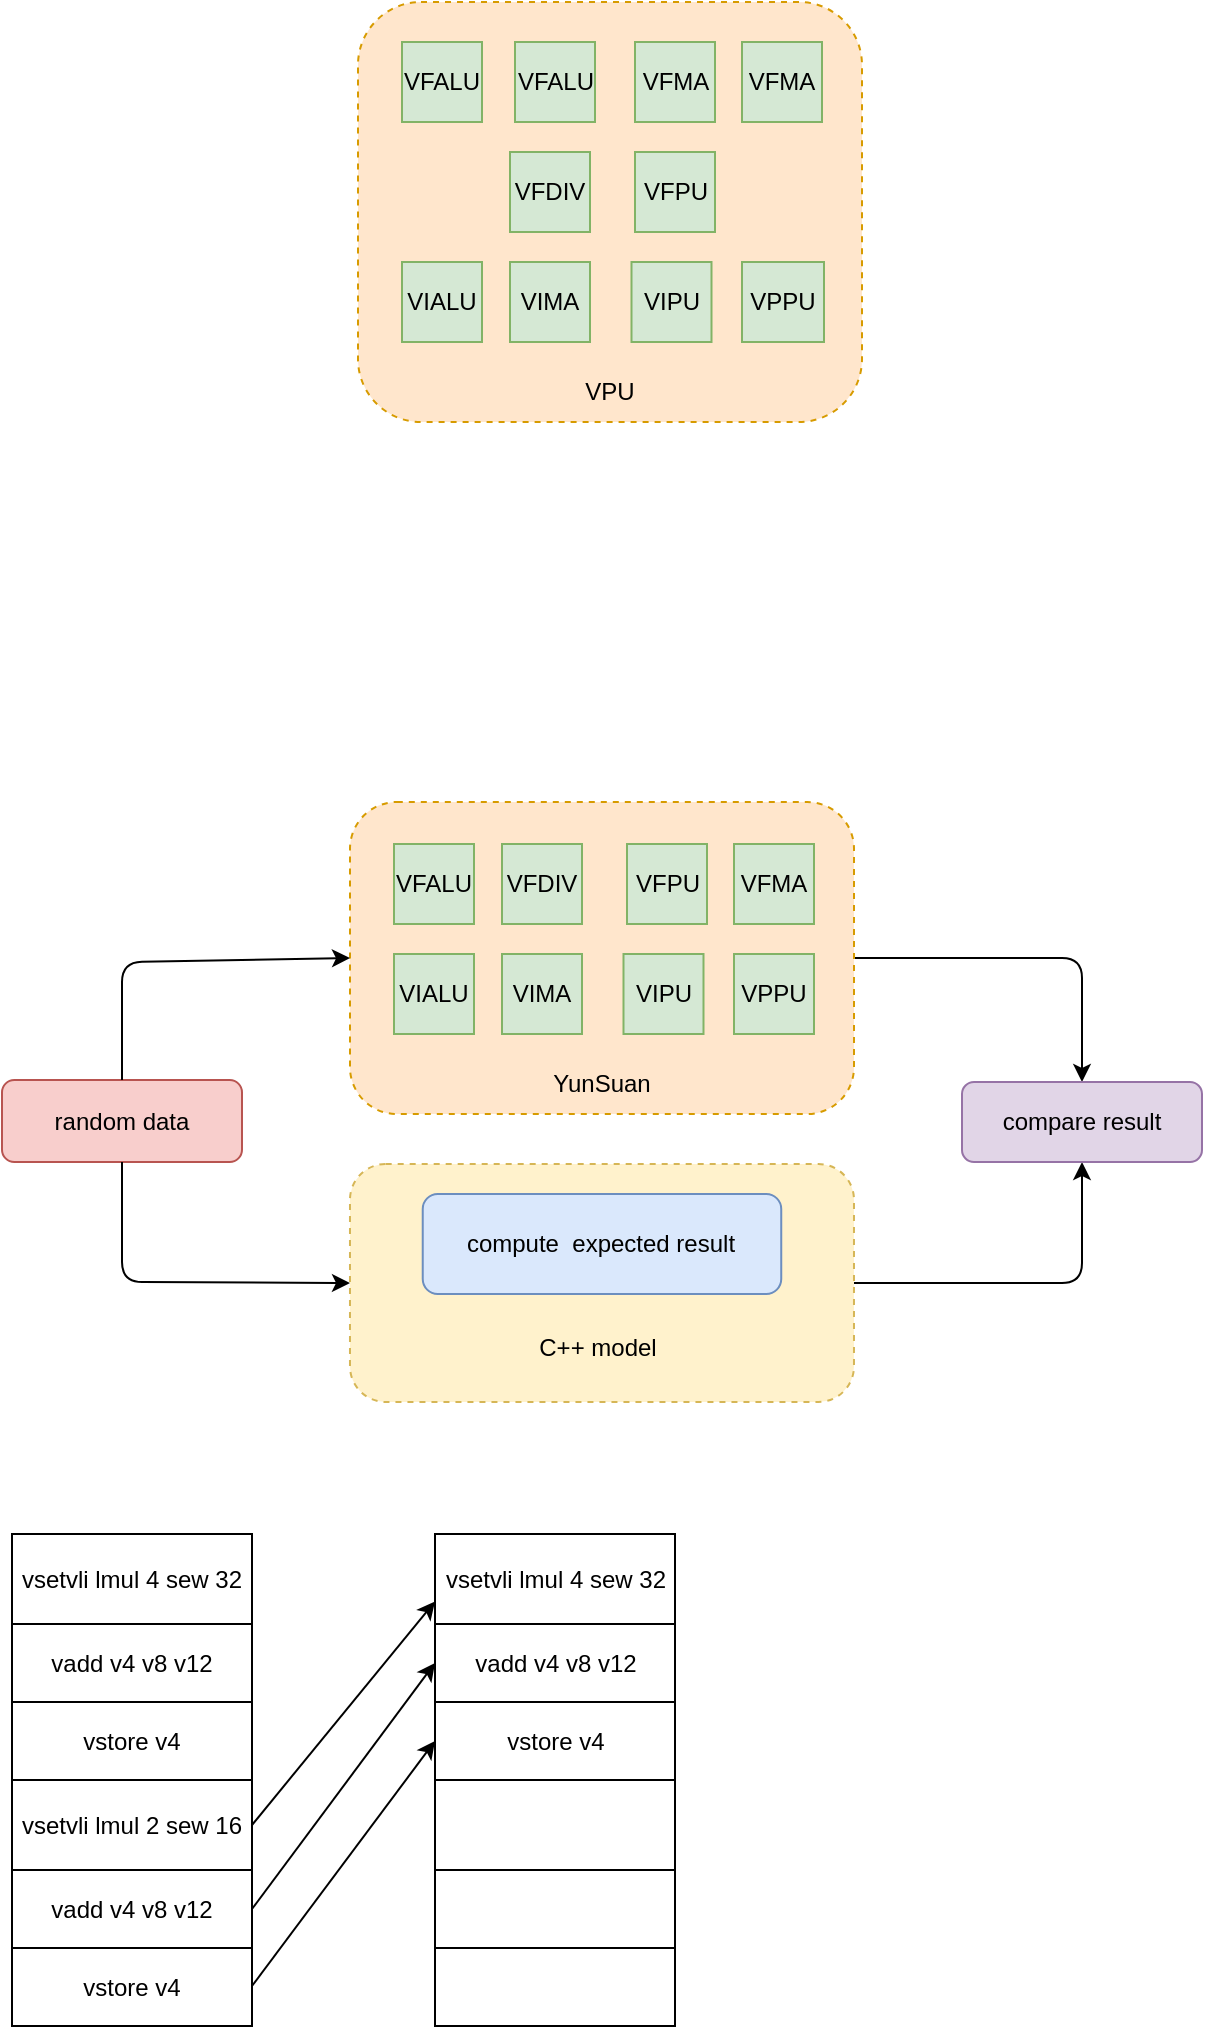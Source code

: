<mxfile version="24.2.1" type="github">
  <diagram name="第 1 页" id="Oki1IA0zw3A5-vE7QpgQ">
    <mxGraphModel dx="887" dy="314" grid="0" gridSize="10" guides="1" tooltips="1" connect="1" arrows="1" fold="1" page="0" pageScale="1" pageWidth="827" pageHeight="1169" math="0" shadow="0">
      <root>
        <mxCell id="0" />
        <mxCell id="1" parent="0" />
        <mxCell id="VAKV18nR_7jjT1aeklaL-22" style="edgeStyle=orthogonalEdgeStyle;rounded=1;orthogonalLoop=1;jettySize=auto;html=1;exitX=1;exitY=0.5;exitDx=0;exitDy=0;entryX=0.5;entryY=1;entryDx=0;entryDy=0;" parent="1" source="VAKV18nR_7jjT1aeklaL-18" target="VAKV18nR_7jjT1aeklaL-15" edge="1">
          <mxGeometry relative="1" as="geometry" />
        </mxCell>
        <mxCell id="VAKV18nR_7jjT1aeklaL-18" value="" style="rounded=1;whiteSpace=wrap;html=1;dashed=1;fillColor=#fff2cc;strokeColor=#d6b656;" parent="1" vertex="1">
          <mxGeometry x="293.99" y="1081" width="252" height="119" as="geometry" />
        </mxCell>
        <mxCell id="br5jwE6Wy5O4HMgTYWSF-1" value="" style="rounded=1;whiteSpace=wrap;html=1;dashed=1;fillColor=#ffe6cc;strokeColor=#d79b00;" parent="1" vertex="1">
          <mxGeometry x="298" y="500" width="252" height="210" as="geometry" />
        </mxCell>
        <mxCell id="br5jwE6Wy5O4HMgTYWSF-2" value="VIMA" style="rounded=0;whiteSpace=wrap;html=1;fillColor=#d5e8d4;strokeColor=#82b366;" parent="1" vertex="1">
          <mxGeometry x="374" y="630" width="40" height="40" as="geometry" />
        </mxCell>
        <mxCell id="br5jwE6Wy5O4HMgTYWSF-3" value="VFMA" style="rounded=0;whiteSpace=wrap;html=1;fillColor=#d5e8d4;strokeColor=#82b366;" parent="1" vertex="1">
          <mxGeometry x="436.5" y="520" width="40" height="40" as="geometry" />
        </mxCell>
        <mxCell id="br5jwE6Wy5O4HMgTYWSF-4" value="VPU" style="text;html=1;strokeColor=none;fillColor=none;align=center;verticalAlign=middle;whiteSpace=wrap;rounded=0;" parent="1" vertex="1">
          <mxGeometry x="394" y="680" width="60" height="30" as="geometry" />
        </mxCell>
        <mxCell id="br5jwE6Wy5O4HMgTYWSF-5" value="VFALU" style="rounded=0;whiteSpace=wrap;html=1;fillColor=#d5e8d4;strokeColor=#82b366;" parent="1" vertex="1">
          <mxGeometry x="320" y="520" width="40" height="40" as="geometry" />
        </mxCell>
        <mxCell id="br5jwE6Wy5O4HMgTYWSF-6" value="VFMA" style="rounded=0;whiteSpace=wrap;html=1;fillColor=#d5e8d4;strokeColor=#82b366;" parent="1" vertex="1">
          <mxGeometry x="490" y="520" width="40" height="40" as="geometry" />
        </mxCell>
        <mxCell id="br5jwE6Wy5O4HMgTYWSF-7" value="VFDIV" style="rounded=0;whiteSpace=wrap;html=1;fillColor=#d5e8d4;strokeColor=#82b366;" parent="1" vertex="1">
          <mxGeometry x="374" y="575" width="40" height="40" as="geometry" />
        </mxCell>
        <mxCell id="br5jwE6Wy5O4HMgTYWSF-8" value="VPPU" style="rounded=0;whiteSpace=wrap;html=1;fillColor=#d5e8d4;strokeColor=#82b366;" parent="1" vertex="1">
          <mxGeometry x="490" y="630" width="41" height="40" as="geometry" />
        </mxCell>
        <mxCell id="br5jwE6Wy5O4HMgTYWSF-9" value="VIPU" style="rounded=0;whiteSpace=wrap;html=1;fillColor=#d5e8d4;strokeColor=#82b366;" parent="1" vertex="1">
          <mxGeometry x="434.75" y="630" width="40" height="40" as="geometry" />
        </mxCell>
        <mxCell id="br5jwE6Wy5O4HMgTYWSF-10" value="VFALU" style="rounded=0;whiteSpace=wrap;html=1;fillColor=#d5e8d4;strokeColor=#82b366;" parent="1" vertex="1">
          <mxGeometry x="376.5" y="520" width="40" height="40" as="geometry" />
        </mxCell>
        <mxCell id="br5jwE6Wy5O4HMgTYWSF-11" value="VIALU" style="rounded=0;whiteSpace=wrap;html=1;fillColor=#d5e8d4;strokeColor=#82b366;" parent="1" vertex="1">
          <mxGeometry x="320" y="630" width="40" height="40" as="geometry" />
        </mxCell>
        <mxCell id="br5jwE6Wy5O4HMgTYWSF-15" value="VFPU" style="rounded=0;whiteSpace=wrap;html=1;fillColor=#d5e8d4;strokeColor=#82b366;" parent="1" vertex="1">
          <mxGeometry x="436.5" y="575" width="40" height="40" as="geometry" />
        </mxCell>
        <mxCell id="VAKV18nR_7jjT1aeklaL-23" style="edgeStyle=orthogonalEdgeStyle;rounded=1;orthogonalLoop=1;jettySize=auto;html=1;exitX=1;exitY=0.5;exitDx=0;exitDy=0;entryX=0.5;entryY=0;entryDx=0;entryDy=0;" parent="1" source="VAKV18nR_7jjT1aeklaL-1" target="VAKV18nR_7jjT1aeklaL-15" edge="1">
          <mxGeometry relative="1" as="geometry" />
        </mxCell>
        <mxCell id="VAKV18nR_7jjT1aeklaL-1" value="" style="rounded=1;whiteSpace=wrap;html=1;dashed=1;fillColor=#ffe6cc;strokeColor=#d79b00;" parent="1" vertex="1">
          <mxGeometry x="294" y="900" width="252" height="156" as="geometry" />
        </mxCell>
        <mxCell id="VAKV18nR_7jjT1aeklaL-2" value="VIMA" style="rounded=0;whiteSpace=wrap;html=1;fillColor=#d5e8d4;strokeColor=#82b366;" parent="1" vertex="1">
          <mxGeometry x="370" y="976" width="40" height="40" as="geometry" />
        </mxCell>
        <mxCell id="VAKV18nR_7jjT1aeklaL-4" value="YunSuan" style="text;html=1;strokeColor=none;fillColor=none;align=center;verticalAlign=middle;whiteSpace=wrap;rounded=0;" parent="1" vertex="1">
          <mxGeometry x="390" y="1026" width="60" height="30" as="geometry" />
        </mxCell>
        <mxCell id="VAKV18nR_7jjT1aeklaL-5" value="VFALU" style="rounded=0;whiteSpace=wrap;html=1;fillColor=#d5e8d4;strokeColor=#82b366;" parent="1" vertex="1">
          <mxGeometry x="316" y="921" width="40" height="40" as="geometry" />
        </mxCell>
        <mxCell id="VAKV18nR_7jjT1aeklaL-6" value="VFMA" style="rounded=0;whiteSpace=wrap;html=1;fillColor=#d5e8d4;strokeColor=#82b366;" parent="1" vertex="1">
          <mxGeometry x="486" y="921" width="40" height="40" as="geometry" />
        </mxCell>
        <mxCell id="VAKV18nR_7jjT1aeklaL-7" value="VFDIV" style="rounded=0;whiteSpace=wrap;html=1;fillColor=#d5e8d4;strokeColor=#82b366;" parent="1" vertex="1">
          <mxGeometry x="370" y="921" width="40" height="40" as="geometry" />
        </mxCell>
        <mxCell id="VAKV18nR_7jjT1aeklaL-8" value="VPPU" style="rounded=0;whiteSpace=wrap;html=1;fillColor=#d5e8d4;strokeColor=#82b366;" parent="1" vertex="1">
          <mxGeometry x="486" y="976" width="40" height="40" as="geometry" />
        </mxCell>
        <mxCell id="VAKV18nR_7jjT1aeklaL-9" value="VIPU" style="rounded=0;whiteSpace=wrap;html=1;fillColor=#d5e8d4;strokeColor=#82b366;" parent="1" vertex="1">
          <mxGeometry x="430.75" y="976" width="40" height="40" as="geometry" />
        </mxCell>
        <mxCell id="VAKV18nR_7jjT1aeklaL-11" value="VIALU" style="rounded=0;whiteSpace=wrap;html=1;fillColor=#d5e8d4;strokeColor=#82b366;" parent="1" vertex="1">
          <mxGeometry x="316" y="976" width="40" height="40" as="geometry" />
        </mxCell>
        <mxCell id="VAKV18nR_7jjT1aeklaL-12" value="VFPU" style="rounded=0;whiteSpace=wrap;html=1;fillColor=#d5e8d4;strokeColor=#82b366;" parent="1" vertex="1">
          <mxGeometry x="432.5" y="921" width="40" height="40" as="geometry" />
        </mxCell>
        <mxCell id="VAKV18nR_7jjT1aeklaL-13" value="random data" style="rounded=1;whiteSpace=wrap;html=1;fillColor=#f8cecc;strokeColor=#b85450;" parent="1" vertex="1">
          <mxGeometry x="120" y="1039" width="120" height="41" as="geometry" />
        </mxCell>
        <mxCell id="VAKV18nR_7jjT1aeklaL-14" value="compute &amp;nbsp;expected result" style="rounded=1;whiteSpace=wrap;html=1;fillColor=#dae8fc;strokeColor=#6c8ebf;" parent="1" vertex="1">
          <mxGeometry x="330.37" y="1096" width="179.25" height="50" as="geometry" />
        </mxCell>
        <mxCell id="VAKV18nR_7jjT1aeklaL-15" value="compare result" style="rounded=1;whiteSpace=wrap;html=1;fillColor=#e1d5e7;strokeColor=#9673a6;" parent="1" vertex="1">
          <mxGeometry x="600" y="1040" width="120" height="40" as="geometry" />
        </mxCell>
        <mxCell id="VAKV18nR_7jjT1aeklaL-19" value="C++ model" style="text;html=1;strokeColor=none;fillColor=none;align=center;verticalAlign=middle;whiteSpace=wrap;rounded=0;" parent="1" vertex="1">
          <mxGeometry x="384" y="1158" width="68" height="30" as="geometry" />
        </mxCell>
        <mxCell id="VAKV18nR_7jjT1aeklaL-20" value="" style="endArrow=classic;html=1;rounded=1;exitX=0.5;exitY=0;exitDx=0;exitDy=0;entryX=0;entryY=0.5;entryDx=0;entryDy=0;" parent="1" source="VAKV18nR_7jjT1aeklaL-13" target="VAKV18nR_7jjT1aeklaL-1" edge="1">
          <mxGeometry width="50" height="50" relative="1" as="geometry">
            <mxPoint x="380" y="1160" as="sourcePoint" />
            <mxPoint x="430" y="1110" as="targetPoint" />
            <Array as="points">
              <mxPoint x="180" y="980" />
            </Array>
          </mxGeometry>
        </mxCell>
        <mxCell id="VAKV18nR_7jjT1aeklaL-21" value="" style="endArrow=classic;html=1;rounded=1;exitX=0.5;exitY=1;exitDx=0;exitDy=0;entryX=0;entryY=0.5;entryDx=0;entryDy=0;" parent="1" source="VAKV18nR_7jjT1aeklaL-13" target="VAKV18nR_7jjT1aeklaL-18" edge="1">
          <mxGeometry width="50" height="50" relative="1" as="geometry">
            <mxPoint x="380" y="1160" as="sourcePoint" />
            <mxPoint x="430" y="1110" as="targetPoint" />
            <Array as="points">
              <mxPoint x="180" y="1140" />
            </Array>
          </mxGeometry>
        </mxCell>
        <mxCell id="N0mrf-yMHEW6Sfir7Ckb-1" value="vsetvli lmul 4 sew 32" style="rounded=0;whiteSpace=wrap;html=1;" vertex="1" parent="1">
          <mxGeometry x="125" y="1266" width="120" height="45" as="geometry" />
        </mxCell>
        <mxCell id="N0mrf-yMHEW6Sfir7Ckb-2" value="vadd v4 v8 v12" style="rounded=0;whiteSpace=wrap;html=1;" vertex="1" parent="1">
          <mxGeometry x="125" y="1311" width="120" height="39" as="geometry" />
        </mxCell>
        <mxCell id="N0mrf-yMHEW6Sfir7Ckb-3" value="vstore v4" style="rounded=0;whiteSpace=wrap;html=1;" vertex="1" parent="1">
          <mxGeometry x="125" y="1350" width="120" height="39" as="geometry" />
        </mxCell>
        <mxCell id="N0mrf-yMHEW6Sfir7Ckb-4" value="vsetvli lmul 2 sew 16" style="rounded=0;whiteSpace=wrap;html=1;" vertex="1" parent="1">
          <mxGeometry x="125" y="1389" width="120" height="45" as="geometry" />
        </mxCell>
        <mxCell id="N0mrf-yMHEW6Sfir7Ckb-5" value="vadd v4 v8 v12" style="rounded=0;whiteSpace=wrap;html=1;" vertex="1" parent="1">
          <mxGeometry x="125" y="1434" width="120" height="39" as="geometry" />
        </mxCell>
        <mxCell id="N0mrf-yMHEW6Sfir7Ckb-6" value="vstore v4" style="rounded=0;whiteSpace=wrap;html=1;" vertex="1" parent="1">
          <mxGeometry x="125" y="1473" width="120" height="39" as="geometry" />
        </mxCell>
        <mxCell id="N0mrf-yMHEW6Sfir7Ckb-7" value="" style="endArrow=classic;html=1;rounded=0;exitX=1;exitY=0.5;exitDx=0;exitDy=0;entryX=0;entryY=0.5;entryDx=0;entryDy=0;" edge="1" parent="1" source="N0mrf-yMHEW6Sfir7Ckb-5" target="N0mrf-yMHEW6Sfir7Ckb-9">
          <mxGeometry width="50" height="50" relative="1" as="geometry">
            <mxPoint x="245" y="1288" as="sourcePoint" />
            <mxPoint x="342" y="1288" as="targetPoint" />
          </mxGeometry>
        </mxCell>
        <mxCell id="N0mrf-yMHEW6Sfir7Ckb-8" value="vsetvli lmul 4 sew 32" style="rounded=0;whiteSpace=wrap;html=1;" vertex="1" parent="1">
          <mxGeometry x="336.5" y="1266" width="120" height="45" as="geometry" />
        </mxCell>
        <mxCell id="N0mrf-yMHEW6Sfir7Ckb-9" value="vadd v4 v8 v12" style="rounded=0;whiteSpace=wrap;html=1;" vertex="1" parent="1">
          <mxGeometry x="336.5" y="1311" width="120" height="39" as="geometry" />
        </mxCell>
        <mxCell id="N0mrf-yMHEW6Sfir7Ckb-10" value="vstore v4" style="rounded=0;whiteSpace=wrap;html=1;" vertex="1" parent="1">
          <mxGeometry x="336.5" y="1350" width="120" height="39" as="geometry" />
        </mxCell>
        <mxCell id="N0mrf-yMHEW6Sfir7Ckb-11" value="" style="rounded=0;whiteSpace=wrap;html=1;" vertex="1" parent="1">
          <mxGeometry x="336.5" y="1389" width="120" height="45" as="geometry" />
        </mxCell>
        <mxCell id="N0mrf-yMHEW6Sfir7Ckb-12" value="" style="rounded=0;whiteSpace=wrap;html=1;" vertex="1" parent="1">
          <mxGeometry x="336.5" y="1434" width="120" height="39" as="geometry" />
        </mxCell>
        <mxCell id="N0mrf-yMHEW6Sfir7Ckb-13" value="" style="rounded=0;whiteSpace=wrap;html=1;" vertex="1" parent="1">
          <mxGeometry x="336.5" y="1473" width="120" height="39" as="geometry" />
        </mxCell>
        <mxCell id="N0mrf-yMHEW6Sfir7Ckb-20" value="" style="endArrow=classic;html=1;rounded=0;entryX=0;entryY=0.5;entryDx=0;entryDy=0;" edge="1" parent="1" target="N0mrf-yMHEW6Sfir7Ckb-10">
          <mxGeometry width="50" height="50" relative="1" as="geometry">
            <mxPoint x="245" y="1492" as="sourcePoint" />
            <mxPoint x="342" y="1492" as="targetPoint" />
          </mxGeometry>
        </mxCell>
        <mxCell id="N0mrf-yMHEW6Sfir7Ckb-21" value="" style="endArrow=classic;html=1;rounded=0;entryX=0;entryY=0.75;entryDx=0;entryDy=0;exitX=1;exitY=0.5;exitDx=0;exitDy=0;" edge="1" parent="1" source="N0mrf-yMHEW6Sfir7Ckb-4" target="N0mrf-yMHEW6Sfir7Ckb-8">
          <mxGeometry width="50" height="50" relative="1" as="geometry">
            <mxPoint x="255" y="1502" as="sourcePoint" />
            <mxPoint x="403" y="1383" as="targetPoint" />
          </mxGeometry>
        </mxCell>
      </root>
    </mxGraphModel>
  </diagram>
</mxfile>
